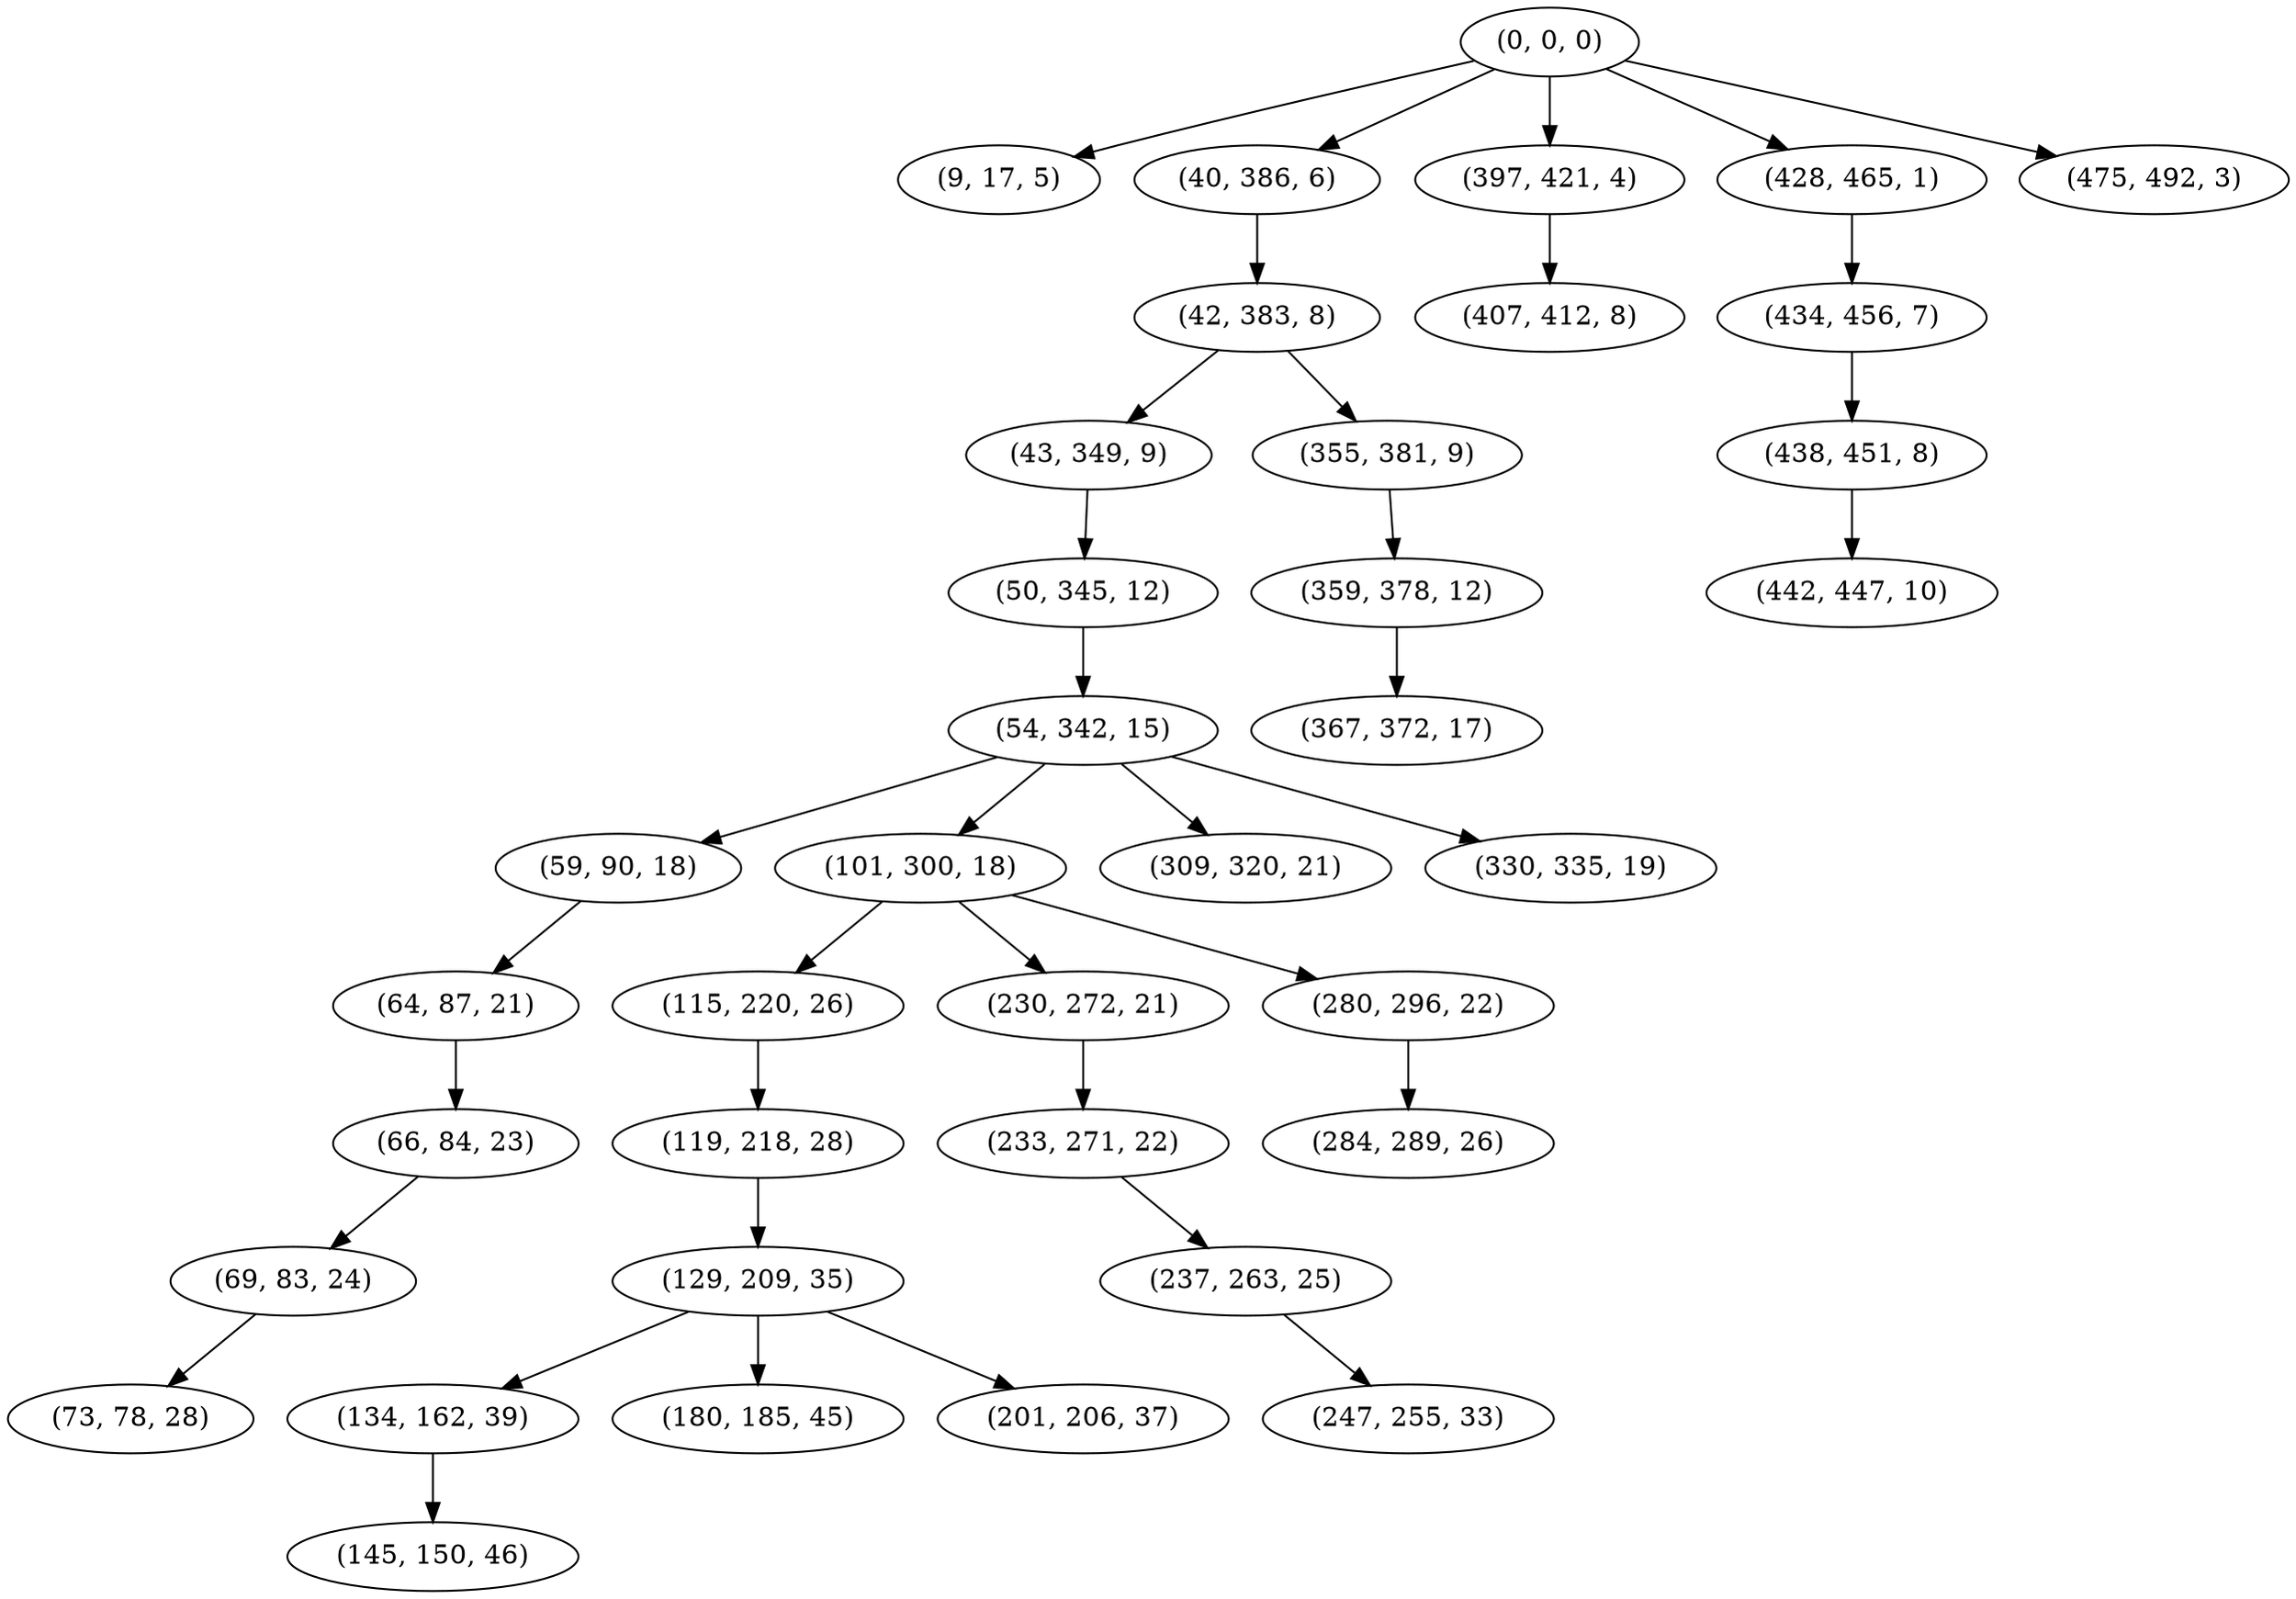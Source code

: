 digraph tree {
    "(0, 0, 0)";
    "(9, 17, 5)";
    "(40, 386, 6)";
    "(42, 383, 8)";
    "(43, 349, 9)";
    "(50, 345, 12)";
    "(54, 342, 15)";
    "(59, 90, 18)";
    "(64, 87, 21)";
    "(66, 84, 23)";
    "(69, 83, 24)";
    "(73, 78, 28)";
    "(101, 300, 18)";
    "(115, 220, 26)";
    "(119, 218, 28)";
    "(129, 209, 35)";
    "(134, 162, 39)";
    "(145, 150, 46)";
    "(180, 185, 45)";
    "(201, 206, 37)";
    "(230, 272, 21)";
    "(233, 271, 22)";
    "(237, 263, 25)";
    "(247, 255, 33)";
    "(280, 296, 22)";
    "(284, 289, 26)";
    "(309, 320, 21)";
    "(330, 335, 19)";
    "(355, 381, 9)";
    "(359, 378, 12)";
    "(367, 372, 17)";
    "(397, 421, 4)";
    "(407, 412, 8)";
    "(428, 465, 1)";
    "(434, 456, 7)";
    "(438, 451, 8)";
    "(442, 447, 10)";
    "(475, 492, 3)";
    "(0, 0, 0)" -> "(9, 17, 5)";
    "(0, 0, 0)" -> "(40, 386, 6)";
    "(0, 0, 0)" -> "(397, 421, 4)";
    "(0, 0, 0)" -> "(428, 465, 1)";
    "(0, 0, 0)" -> "(475, 492, 3)";
    "(40, 386, 6)" -> "(42, 383, 8)";
    "(42, 383, 8)" -> "(43, 349, 9)";
    "(42, 383, 8)" -> "(355, 381, 9)";
    "(43, 349, 9)" -> "(50, 345, 12)";
    "(50, 345, 12)" -> "(54, 342, 15)";
    "(54, 342, 15)" -> "(59, 90, 18)";
    "(54, 342, 15)" -> "(101, 300, 18)";
    "(54, 342, 15)" -> "(309, 320, 21)";
    "(54, 342, 15)" -> "(330, 335, 19)";
    "(59, 90, 18)" -> "(64, 87, 21)";
    "(64, 87, 21)" -> "(66, 84, 23)";
    "(66, 84, 23)" -> "(69, 83, 24)";
    "(69, 83, 24)" -> "(73, 78, 28)";
    "(101, 300, 18)" -> "(115, 220, 26)";
    "(101, 300, 18)" -> "(230, 272, 21)";
    "(101, 300, 18)" -> "(280, 296, 22)";
    "(115, 220, 26)" -> "(119, 218, 28)";
    "(119, 218, 28)" -> "(129, 209, 35)";
    "(129, 209, 35)" -> "(134, 162, 39)";
    "(129, 209, 35)" -> "(180, 185, 45)";
    "(129, 209, 35)" -> "(201, 206, 37)";
    "(134, 162, 39)" -> "(145, 150, 46)";
    "(230, 272, 21)" -> "(233, 271, 22)";
    "(233, 271, 22)" -> "(237, 263, 25)";
    "(237, 263, 25)" -> "(247, 255, 33)";
    "(280, 296, 22)" -> "(284, 289, 26)";
    "(355, 381, 9)" -> "(359, 378, 12)";
    "(359, 378, 12)" -> "(367, 372, 17)";
    "(397, 421, 4)" -> "(407, 412, 8)";
    "(428, 465, 1)" -> "(434, 456, 7)";
    "(434, 456, 7)" -> "(438, 451, 8)";
    "(438, 451, 8)" -> "(442, 447, 10)";
}
